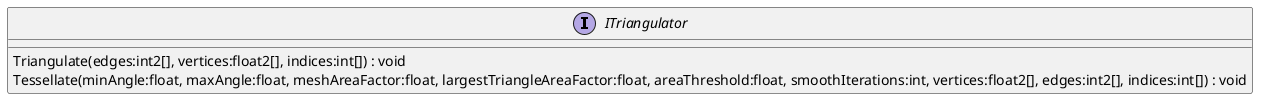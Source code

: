 @startuml
interface ITriangulator {
    Triangulate(edges:int2[], vertices:float2[], indices:int[]) : void
    Tessellate(minAngle:float, maxAngle:float, meshAreaFactor:float, largestTriangleAreaFactor:float, areaThreshold:float, smoothIterations:int, vertices:float2[], edges:int2[], indices:int[]) : void
}
@enduml
